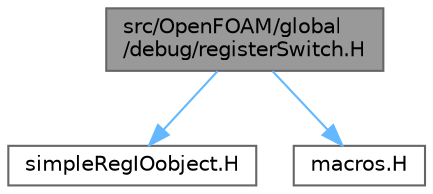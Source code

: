 digraph "src/OpenFOAM/global/debug/registerSwitch.H"
{
 // LATEX_PDF_SIZE
  bgcolor="transparent";
  edge [fontname=Helvetica,fontsize=10,labelfontname=Helvetica,labelfontsize=10];
  node [fontname=Helvetica,fontsize=10,shape=box,height=0.2,width=0.4];
  Node1 [id="Node000001",label="src/OpenFOAM/global\l/debug/registerSwitch.H",height=0.2,width=0.4,color="gray40", fillcolor="grey60", style="filled", fontcolor="black",tooltip=" "];
  Node1 -> Node2 [id="edge1_Node000001_Node000002",color="steelblue1",style="solid",tooltip=" "];
  Node2 [id="Node000002",label="simpleRegIOobject.H",height=0.2,width=0.4,color="grey40", fillcolor="white", style="filled",URL="$simpleRegIOobject_8H.html",tooltip=" "];
  Node1 -> Node3 [id="edge2_Node000001_Node000003",color="steelblue1",style="solid",tooltip=" "];
  Node3 [id="Node000003",label="macros.H",height=0.2,width=0.4,color="grey40", fillcolor="white", style="filled",URL="$macros_8H.html",tooltip="General C-preprocessor macros."];
}
